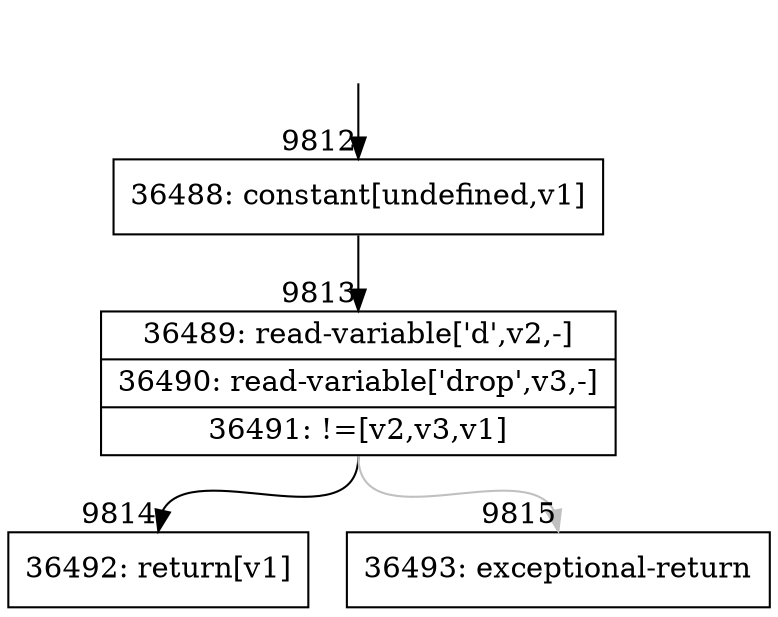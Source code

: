 digraph {
rankdir="TD"
BB_entry691[shape=none,label=""];
BB_entry691 -> BB9812 [tailport=s, headport=n, headlabel="    9812"]
BB9812 [shape=record label="{36488: constant[undefined,v1]}" ] 
BB9812 -> BB9813 [tailport=s, headport=n, headlabel="      9813"]
BB9813 [shape=record label="{36489: read-variable['d',v2,-]|36490: read-variable['drop',v3,-]|36491: !=[v2,v3,v1]}" ] 
BB9813 -> BB9814 [tailport=s, headport=n, headlabel="      9814"]
BB9813 -> BB9815 [tailport=s, headport=n, color=gray, headlabel="      9815"]
BB9814 [shape=record label="{36492: return[v1]}" ] 
BB9815 [shape=record label="{36493: exceptional-return}" ] 
//#$~ 6925
}

